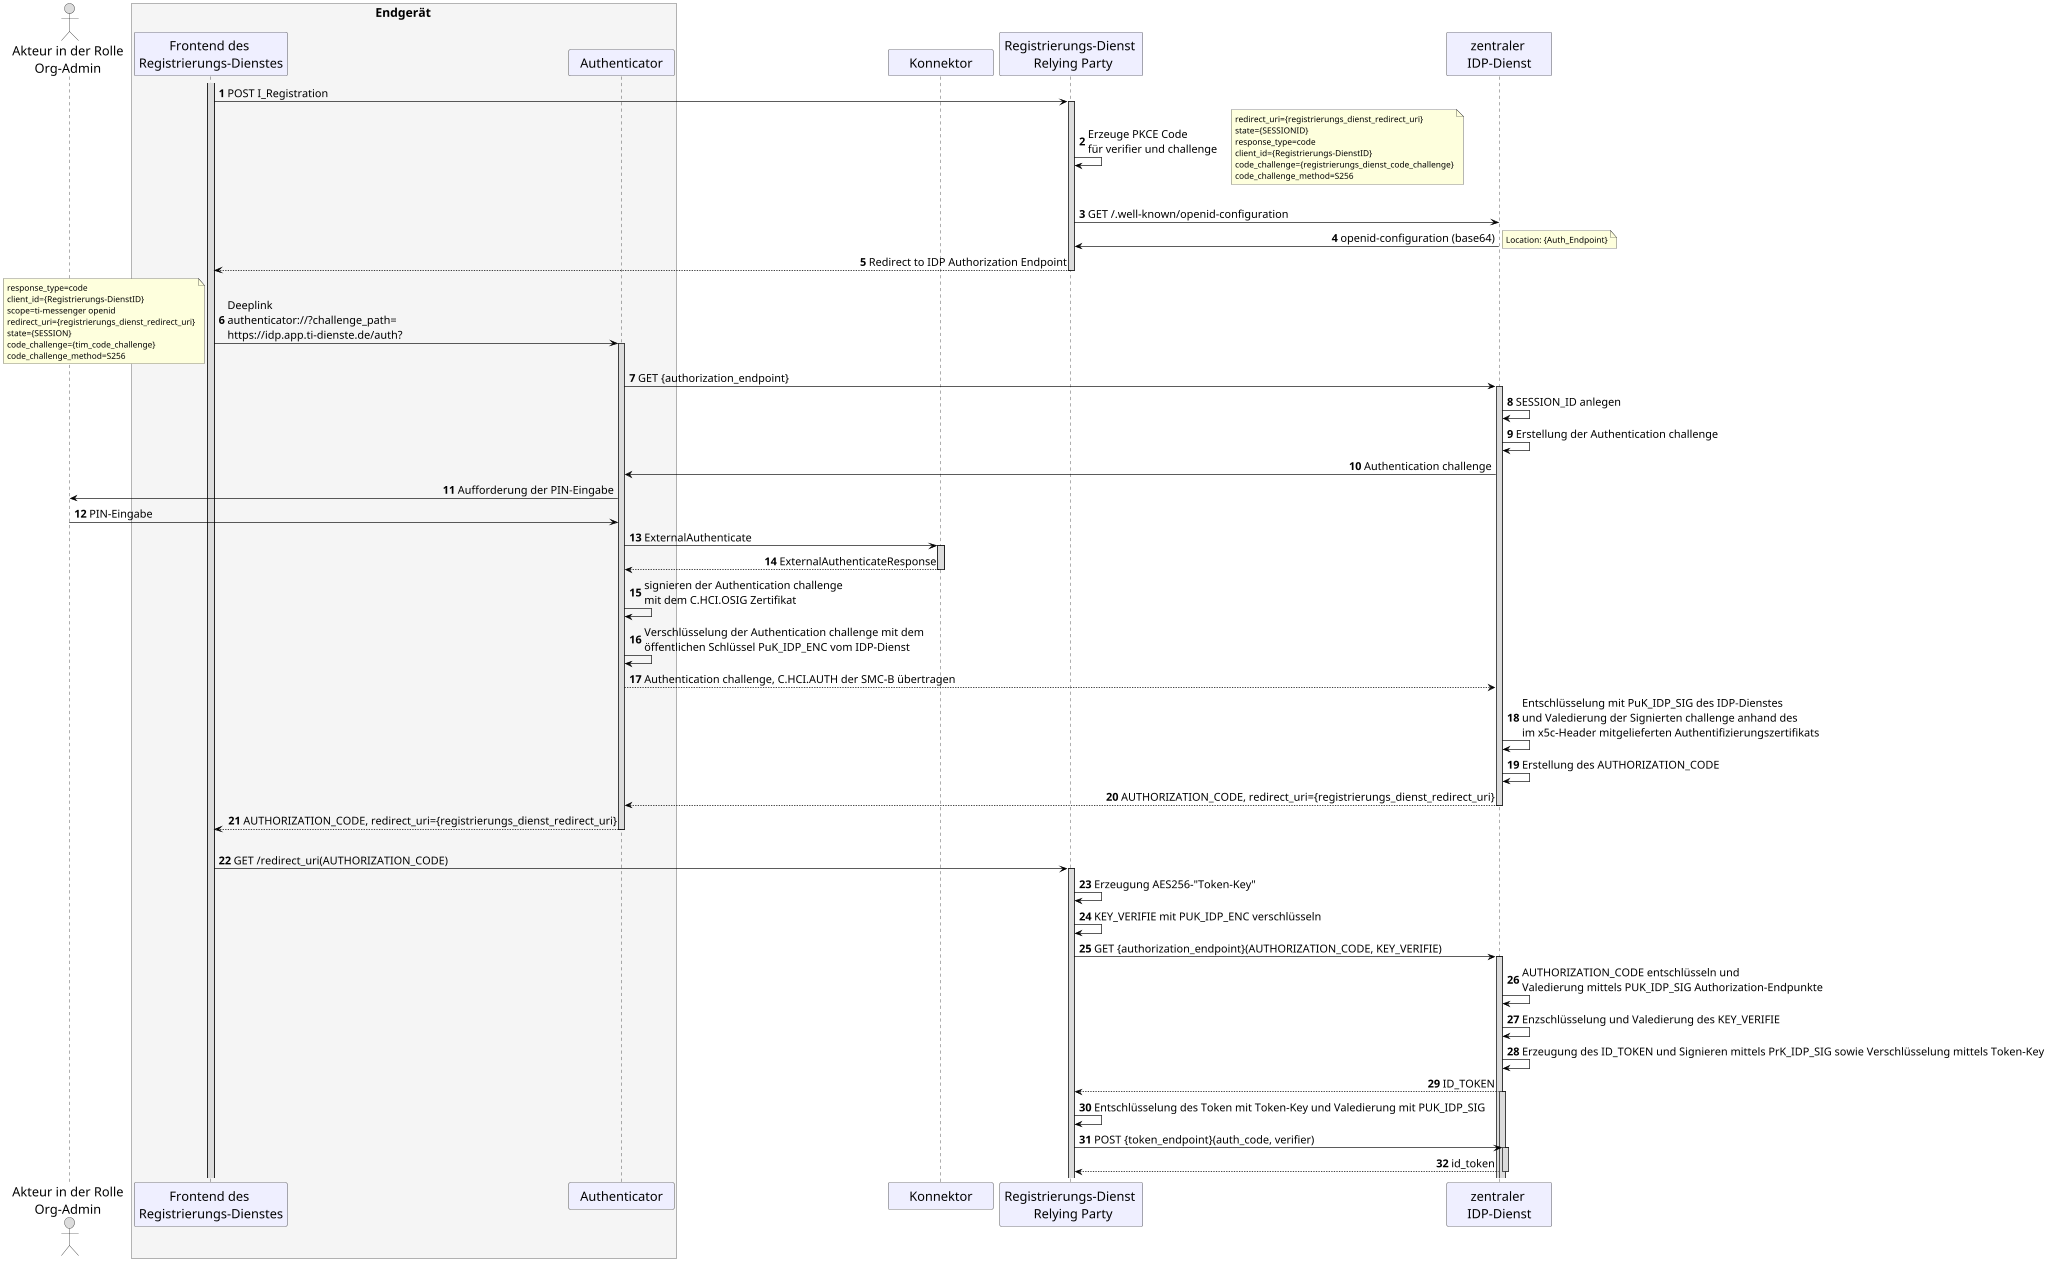 @startuml
skinparam sequenceMessageAlign direction
skinparam WrapWidth 300
skinparam minClassWidth 150
skinparam BoxPadding 1
skinparam sequenceReferenceHeaderBackgroundColor palegreen
scale max 2048 width

skinparam sequence {
ArrowColor black
ArrowFontSize 17
ActorBorderColor black
LifeLineBorderColor black
LifeLineBackgroundColor Gainsboro

ParticipantBorderColor Motivation
ParticipantBackgroundColor Motivation
ParticipantFontSize 20
ParticipantFontColor black
ParticipantBorderColor Black
ParticipantBackgroundColor MOTIVATION

ActorBackgroundColor Gainsboro
ActorFontColor black
ActorFontSize 20
}

autonumber

actor oa as "Akteur in der Rolle\nOrg-Admin"
  box <size:19>Endgerät</size> #WhiteSmoke
  participant wb as "Frontend des \nRegistrierungs-Dienstes"
  participant au as "Authenticator"
  end box
participant ko as "Konnektor"
participant rd as "Registrierungs-Dienst \n Relying Party"
participant ip as "zentraler \nIDP-Dienst"


 activate wb
wb -> rd:POST I_Registration
 
 activate rd
rd->rd: Erzeuge PKCE Code \nfür verifier und challenge


 
          note right
  redirect_uri={registrierungs_dienst_redirect_uri} 
  state={SESSIONID}
  response_type=code
  client_id={Registrierungs-DienstID}
  code_challenge={registrierungs_dienst_code_challenge} 
  code_challenge_method=S256
  end note
 
        |||
        
rd -> ip:GET /.well-known/openid-configuration
ip -> rd:openid-configuration (base64)

          note right
Location: {Auth_Endpoint}
  end note


rd --> wb: Redirect to IDP Authorization Endpoint
 deactivate rd

        wb -> au: Deeplink \nauthenticator://?challenge_path=\nhttps://idp.app.ti-dienste.de/auth?
        activate au
        
          note left
  response_type=code
  client_id={Registrierungs-DienstID}
  scope=ti-messenger openid  
  redirect_uri={registrierungs_dienst_redirect_uri} 
  state={SESSION}
  code_challenge={tim_code_challenge} 
  code_challenge_method=S256
  end note
        
        au -> ip: GET {authorization_endpoint}
        activate ip
        ip -> ip: SESSION_ID anlegen
        ip -> ip: Erstellung der Authentication challenge
        
        
        ip -> au: Authentication challenge
        au -> oa: Aufforderung der PIN-Eingabe
        oa -> au: PIN-Eingabe
                
        au -> ko: ExternalAuthenticate
          activate ko
        ko --> au: ExternalAuthenticateResponse
          deactivate ko
          
          
        au -> au: signieren der Authentication challenge \nmit dem C.HCI.OSIG Zertifikat 
        au -> au: Verschlüsselung der Authentication challenge mit dem \nöffentlichen Schlüssel PuK_IDP_ENC vom IDP-Dienst

        au -->ip: Authentication challenge, C.HCI.AUTH der SMC-B übertragen
        ip -> ip: Entschlüsselung mit PuK_IDP_SIG des IDP-Dienstes \nund Valedierung der Signierten challenge anhand des \nim x5c-Header mitgelieferten Authentifizierungszertifikats
        ip -> ip: Erstellung des AUTHORIZATION_CODE
        ip --> au: AUTHORIZATION_CODE, redirect_uri={registrierungs_dienst_redirect_uri}
          deactivate ip
        au --> wb: AUTHORIZATION_CODE, redirect_uri={registrierungs_dienst_redirect_uri}
          deactivate au
        |||
        wb -> rd: GET /redirect_uri(AUTHORIZATION_CODE)
          activate rd
        rd -> rd: Erzeugung AES256-"Token-Key"
        rd -> rd: KEY_VERIFIE mit PUK_IDP_ENC verschlüsseln
        rd -> ip: GET {authorization_endpoint}(AUTHORIZATION_CODE, KEY_VERIFIE)
         activate ip
        ip -> ip: AUTHORIZATION_CODE entschlüsseln und \nValedierung mittels PUK_IDP_SIG Authorization-Endpunkte
        ip -> ip: Enzschlüsselung und Valedierung des KEY_VERIFIE
        ip -> ip: Erzeugung des ID_TOKEN und Signieren mittels PrK_IDP_SIG sowie Verschlüsselung mittels Token-Key
        ip --> rd: ID_TOKEN
         activate ip
        rd -> rd:  Entschlüsselung des Token mit Token-Key und Valedierung mit PUK_IDP_SIG

        
        
        
          
          
        rd -> ip: POST {token_endpoint}(auth_code, verifier)
          activate ip
        ip --> rd: id_token
          deactivate ip
@enduml
